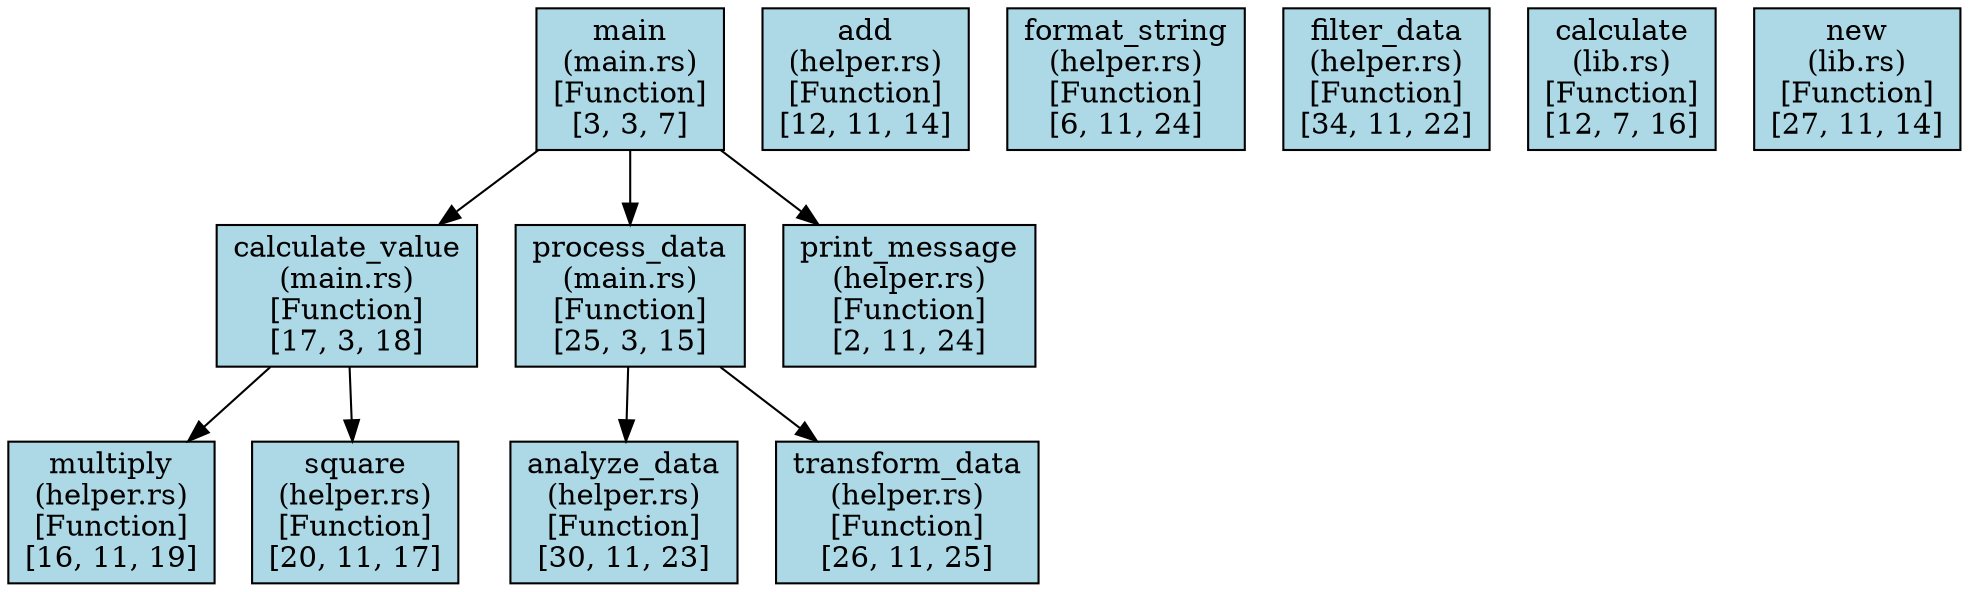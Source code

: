 digraph CallGraph {
  node [shape=box, style=filled, fillcolor=lightblue];
  "rust-analyzer cargo rust-analyzer-test 0.1.0 helper/math/multiply()." [label="multiply\n(helper.rs)\n[Function]\n[16, 11, 19]"];
  "rust-analyzer cargo rust-analyzer-test 0.1.0 helper/math/add()." [label="add\n(helper.rs)\n[Function]\n[12, 11, 14]"];
  "rust-analyzer cargo rust-analyzer-test 0.1.0 helper/utils/format_string()." [label="format_string\n(helper.rs)\n[Function]\n[6, 11, 24]"];
  "rust-analyzer cargo rust-analyzer-test 0.1.0 helper/math/square()." [label="square\n(helper.rs)\n[Function]\n[20, 11, 17]"];
  "rust-analyzer cargo rust-analyzer-test 0.1.0 helper/data/analyze_data()." [label="analyze_data\n(helper.rs)\n[Function]\n[30, 11, 23]"];
  "rust-analyzer cargo rust-analyzer-test 0.1.0 helper/data/filter_data()." [label="filter_data\n(helper.rs)\n[Function]\n[34, 11, 22]"];
  "rust-analyzer cargo rust-analyzer-test 0.1.0 calculate_value()." [label="calculate_value\n(main.rs)\n[Function]\n[17, 3, 18]"];
  "rust-analyzer cargo rust-analyzer-test 0.1.0 calculate()." [label="calculate\n(lib.rs)\n[Function]\n[12, 7, 16]"];
  "rust-analyzer cargo rust-analyzer-test 0.1.0 main()." [label="main\n(main.rs)\n[Function]\n[3, 3, 7]"];
  "rust-analyzer cargo rust-analyzer-test 0.1.0 helper/data/transform_data()." [label="transform_data\n(helper.rs)\n[Function]\n[26, 11, 25]"];
  "rust-analyzer cargo rust-analyzer-test 0.1.0 impl#[Data]new()." [label="new\n(lib.rs)\n[Function]\n[27, 11, 14]"];
  "rust-analyzer cargo rust-analyzer-test 0.1.0 process_data()." [label="process_data\n(main.rs)\n[Function]\n[25, 3, 15]"];
  "rust-analyzer cargo rust-analyzer-test 0.1.0 helper/utils/print_message()." [label="print_message\n(helper.rs)\n[Function]\n[2, 11, 24]"];
  "rust-analyzer cargo rust-analyzer-test 0.1.0 calculate_value()." -> "rust-analyzer cargo rust-analyzer-test 0.1.0 helper/math/square().";
  "rust-analyzer cargo rust-analyzer-test 0.1.0 calculate_value()." -> "rust-analyzer cargo rust-analyzer-test 0.1.0 helper/math/multiply().";
  "rust-analyzer cargo rust-analyzer-test 0.1.0 main()." -> "rust-analyzer cargo rust-analyzer-test 0.1.0 helper/utils/print_message().";
  "rust-analyzer cargo rust-analyzer-test 0.1.0 main()." -> "rust-analyzer cargo rust-analyzer-test 0.1.0 process_data().";
  "rust-analyzer cargo rust-analyzer-test 0.1.0 main()." -> "rust-analyzer cargo rust-analyzer-test 0.1.0 calculate_value().";
  "rust-analyzer cargo rust-analyzer-test 0.1.0 process_data()." -> "rust-analyzer cargo rust-analyzer-test 0.1.0 helper/data/analyze_data().";
  "rust-analyzer cargo rust-analyzer-test 0.1.0 process_data()." -> "rust-analyzer cargo rust-analyzer-test 0.1.0 helper/data/transform_data().";
}
